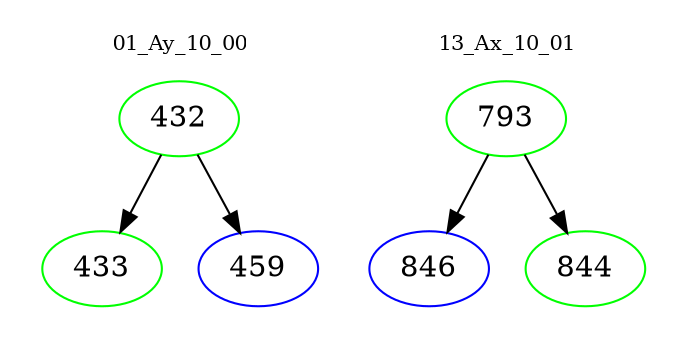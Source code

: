 digraph{
subgraph cluster_0 {
color = white
label = "01_Ay_10_00";
fontsize=10;
T0_432 [label="432", color="green"]
T0_432 -> T0_433 [color="black"]
T0_433 [label="433", color="green"]
T0_432 -> T0_459 [color="black"]
T0_459 [label="459", color="blue"]
}
subgraph cluster_1 {
color = white
label = "13_Ax_10_01";
fontsize=10;
T1_793 [label="793", color="green"]
T1_793 -> T1_846 [color="black"]
T1_846 [label="846", color="blue"]
T1_793 -> T1_844 [color="black"]
T1_844 [label="844", color="green"]
}
}
